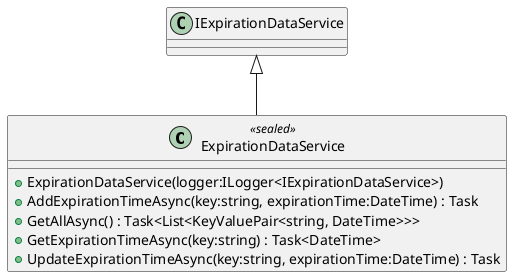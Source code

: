 @startuml
class ExpirationDataService <<sealed>> {
    + ExpirationDataService(logger:ILogger<IExpirationDataService>)
    + AddExpirationTimeAsync(key:string, expirationTime:DateTime) : Task
    + GetAllAsync() : Task<List<KeyValuePair<string, DateTime>>>
    + GetExpirationTimeAsync(key:string) : Task<DateTime>
    + UpdateExpirationTimeAsync(key:string, expirationTime:DateTime) : Task
}
IExpirationDataService <|-- ExpirationDataService
@enduml
